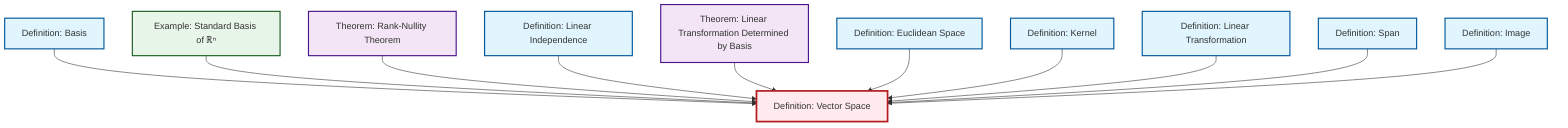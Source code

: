 graph TD
    classDef definition fill:#e1f5fe,stroke:#01579b,stroke-width:2px
    classDef theorem fill:#f3e5f5,stroke:#4a148c,stroke-width:2px
    classDef axiom fill:#fff3e0,stroke:#e65100,stroke-width:2px
    classDef example fill:#e8f5e9,stroke:#1b5e20,stroke-width:2px
    classDef current fill:#ffebee,stroke:#b71c1c,stroke-width:3px
    thm-rank-nullity["Theorem: Rank-Nullity Theorem"]:::theorem
    def-linear-transformation["Definition: Linear Transformation"]:::definition
    def-euclidean-space["Definition: Euclidean Space"]:::definition
    def-span["Definition: Span"]:::definition
    def-image["Definition: Image"]:::definition
    thm-linear-transformation-basis["Theorem: Linear Transformation Determined by Basis"]:::theorem
    def-basis["Definition: Basis"]:::definition
    ex-standard-basis-rn["Example: Standard Basis of ℝⁿ"]:::example
    def-kernel["Definition: Kernel"]:::definition
    def-linear-independence["Definition: Linear Independence"]:::definition
    def-vector-space["Definition: Vector Space"]:::definition
    def-basis --> def-vector-space
    ex-standard-basis-rn --> def-vector-space
    thm-rank-nullity --> def-vector-space
    def-linear-independence --> def-vector-space
    thm-linear-transformation-basis --> def-vector-space
    def-euclidean-space --> def-vector-space
    def-kernel --> def-vector-space
    def-linear-transformation --> def-vector-space
    def-span --> def-vector-space
    def-image --> def-vector-space
    class def-vector-space current